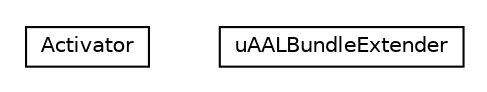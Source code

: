 #!/usr/local/bin/dot
#
# Class diagram 
# Generated by UMLGraph version R5_6-24-gf6e263 (http://www.umlgraph.org/)
#

digraph G {
	edge [fontname="Helvetica",fontsize=10,labelfontname="Helvetica",labelfontsize=10];
	node [fontname="Helvetica",fontsize=10,shape=plaintext];
	nodesep=0.25;
	ranksep=0.5;
	// org.universAAL.middleware.container.osgi.run.Activator
	c459621 [label=<<table title="org.universAAL.middleware.container.osgi.run.Activator" border="0" cellborder="1" cellspacing="0" cellpadding="2" port="p" href="./Activator.html">
		<tr><td><table border="0" cellspacing="0" cellpadding="1">
<tr><td align="center" balign="center"> Activator </td></tr>
		</table></td></tr>
		</table>>, URL="./Activator.html", fontname="Helvetica", fontcolor="black", fontsize=10.0];
	// org.universAAL.middleware.container.osgi.run.uAALBundleExtender
	c459622 [label=<<table title="org.universAAL.middleware.container.osgi.run.uAALBundleExtender" border="0" cellborder="1" cellspacing="0" cellpadding="2" port="p" href="./uAALBundleExtender.html">
		<tr><td><table border="0" cellspacing="0" cellpadding="1">
<tr><td align="center" balign="center"> uAALBundleExtender </td></tr>
		</table></td></tr>
		</table>>, URL="./uAALBundleExtender.html", fontname="Helvetica", fontcolor="black", fontsize=10.0];
}


